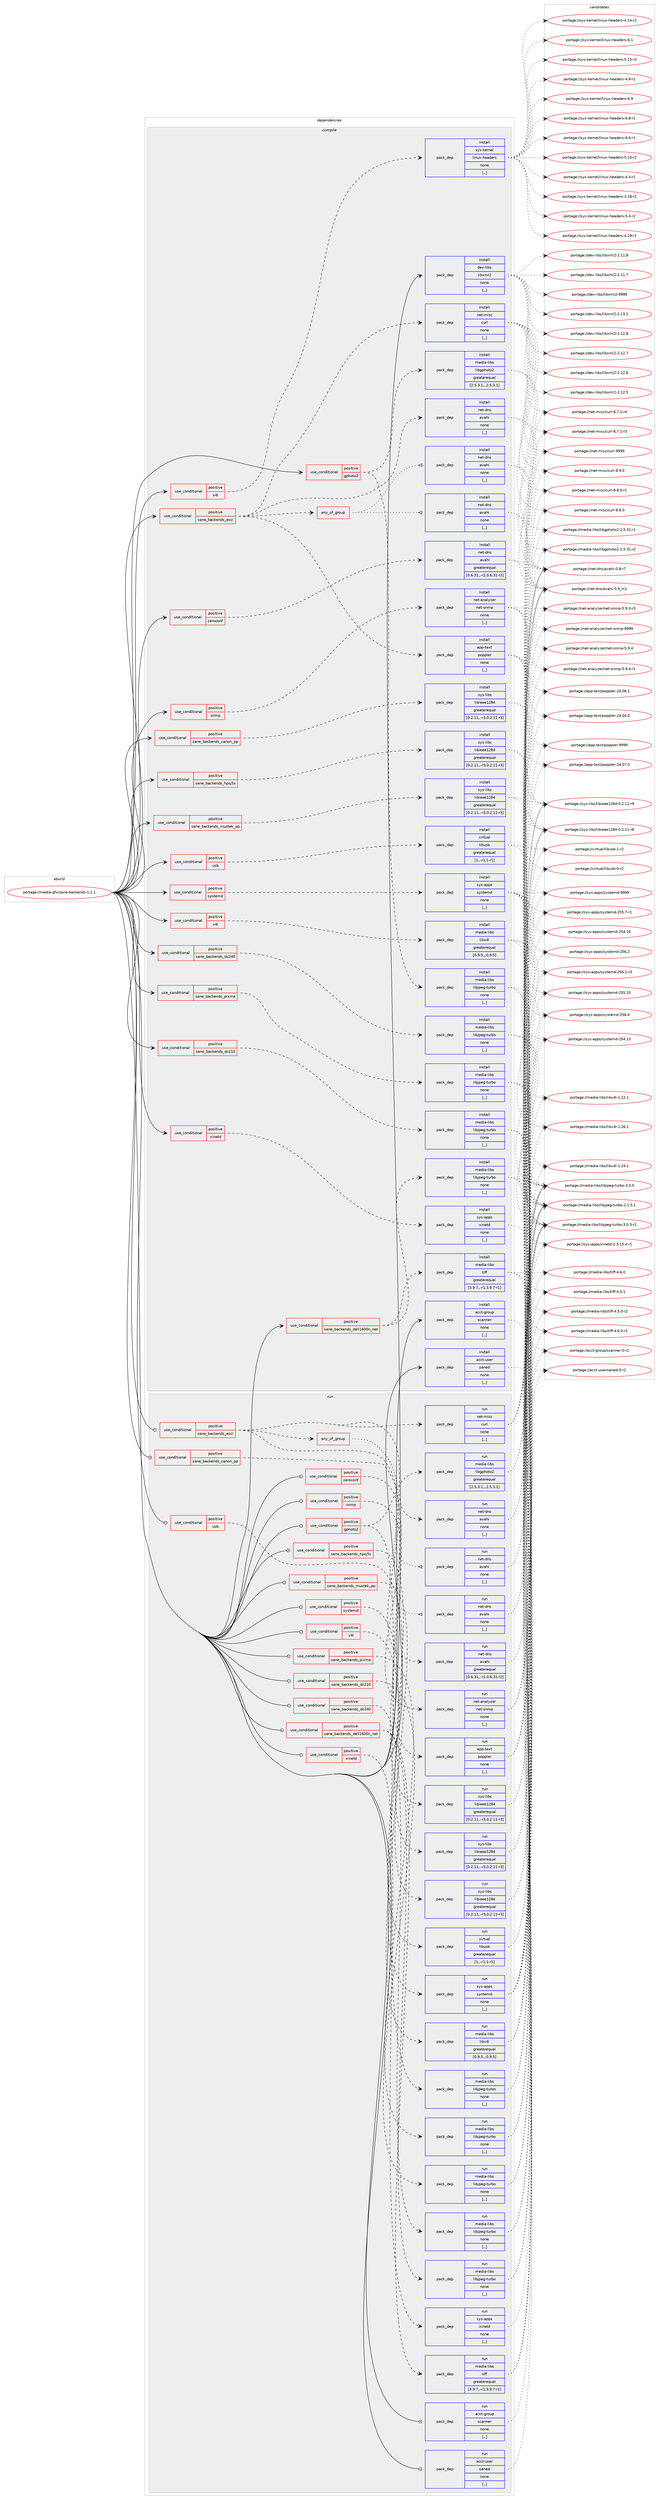 digraph prolog {

# *************
# Graph options
# *************

newrank=true;
concentrate=true;
compound=true;
graph [rankdir=LR,fontname=Helvetica,fontsize=10,ranksep=1.5];#, ranksep=2.5, nodesep=0.2];
edge  [arrowhead=vee];
node  [fontname=Helvetica,fontsize=10];

# **********
# The ebuild
# **********

subgraph cluster_leftcol {
color=gray;
label=<<i>ebuild</i>>;
id [label="portage://media-gfx/sane-backends-1.2.1", color=red, width=4, href="../media-gfx/sane-backends-1.2.1.svg"];
}

# ****************
# The dependencies
# ****************

subgraph cluster_midcol {
color=gray;
label=<<i>dependencies</i>>;
subgraph cluster_compile {
fillcolor="#eeeeee";
style=filled;
label=<<i>compile</i>>;
subgraph cond74016 {
dependency294036 [label=<<TABLE BORDER="0" CELLBORDER="1" CELLSPACING="0" CELLPADDING="4"><TR><TD ROWSPAN="3" CELLPADDING="10">use_conditional</TD></TR><TR><TD>positive</TD></TR><TR><TD>gphoto2</TD></TR></TABLE>>, shape=none, color=red];
subgraph pack217671 {
dependency294037 [label=<<TABLE BORDER="0" CELLBORDER="1" CELLSPACING="0" CELLPADDING="4" WIDTH="220"><TR><TD ROWSPAN="6" CELLPADDING="30">pack_dep</TD></TR><TR><TD WIDTH="110">install</TD></TR><TR><TD>media-libs</TD></TR><TR><TD>libgphoto2</TD></TR><TR><TD>greaterequal</TD></TR><TR><TD>[2.5.3.1,,,2.5.3.1]</TD></TR></TABLE>>, shape=none, color=blue];
}
dependency294036:e -> dependency294037:w [weight=20,style="dashed",arrowhead="vee"];
subgraph pack217672 {
dependency294038 [label=<<TABLE BORDER="0" CELLBORDER="1" CELLSPACING="0" CELLPADDING="4" WIDTH="220"><TR><TD ROWSPAN="6" CELLPADDING="30">pack_dep</TD></TR><TR><TD WIDTH="110">install</TD></TR><TR><TD>media-libs</TD></TR><TR><TD>libjpeg-turbo</TD></TR><TR><TD>none</TD></TR><TR><TD>[,,]</TD></TR></TABLE>>, shape=none, color=blue];
}
dependency294036:e -> dependency294038:w [weight=20,style="dashed",arrowhead="vee"];
}
id:e -> dependency294036:w [weight=20,style="solid",arrowhead="vee"];
subgraph cond74017 {
dependency294039 [label=<<TABLE BORDER="0" CELLBORDER="1" CELLSPACING="0" CELLPADDING="4"><TR><TD ROWSPAN="3" CELLPADDING="10">use_conditional</TD></TR><TR><TD>positive</TD></TR><TR><TD>sane_backends_canon_pp</TD></TR></TABLE>>, shape=none, color=red];
subgraph pack217673 {
dependency294040 [label=<<TABLE BORDER="0" CELLBORDER="1" CELLSPACING="0" CELLPADDING="4" WIDTH="220"><TR><TD ROWSPAN="6" CELLPADDING="30">pack_dep</TD></TR><TR><TD WIDTH="110">install</TD></TR><TR><TD>sys-libs</TD></TR><TR><TD>libieee1284</TD></TR><TR><TD>greaterequal</TD></TR><TR><TD>[0.2.11,,-r3,0.2.11-r3]</TD></TR></TABLE>>, shape=none, color=blue];
}
dependency294039:e -> dependency294040:w [weight=20,style="dashed",arrowhead="vee"];
}
id:e -> dependency294039:w [weight=20,style="solid",arrowhead="vee"];
subgraph cond74018 {
dependency294041 [label=<<TABLE BORDER="0" CELLBORDER="1" CELLSPACING="0" CELLPADDING="4"><TR><TD ROWSPAN="3" CELLPADDING="10">use_conditional</TD></TR><TR><TD>positive</TD></TR><TR><TD>sane_backends_dc210</TD></TR></TABLE>>, shape=none, color=red];
subgraph pack217674 {
dependency294042 [label=<<TABLE BORDER="0" CELLBORDER="1" CELLSPACING="0" CELLPADDING="4" WIDTH="220"><TR><TD ROWSPAN="6" CELLPADDING="30">pack_dep</TD></TR><TR><TD WIDTH="110">install</TD></TR><TR><TD>media-libs</TD></TR><TR><TD>libjpeg-turbo</TD></TR><TR><TD>none</TD></TR><TR><TD>[,,]</TD></TR></TABLE>>, shape=none, color=blue];
}
dependency294041:e -> dependency294042:w [weight=20,style="dashed",arrowhead="vee"];
}
id:e -> dependency294041:w [weight=20,style="solid",arrowhead="vee"];
subgraph cond74019 {
dependency294043 [label=<<TABLE BORDER="0" CELLBORDER="1" CELLSPACING="0" CELLPADDING="4"><TR><TD ROWSPAN="3" CELLPADDING="10">use_conditional</TD></TR><TR><TD>positive</TD></TR><TR><TD>sane_backends_dc240</TD></TR></TABLE>>, shape=none, color=red];
subgraph pack217675 {
dependency294044 [label=<<TABLE BORDER="0" CELLBORDER="1" CELLSPACING="0" CELLPADDING="4" WIDTH="220"><TR><TD ROWSPAN="6" CELLPADDING="30">pack_dep</TD></TR><TR><TD WIDTH="110">install</TD></TR><TR><TD>media-libs</TD></TR><TR><TD>libjpeg-turbo</TD></TR><TR><TD>none</TD></TR><TR><TD>[,,]</TD></TR></TABLE>>, shape=none, color=blue];
}
dependency294043:e -> dependency294044:w [weight=20,style="dashed",arrowhead="vee"];
}
id:e -> dependency294043:w [weight=20,style="solid",arrowhead="vee"];
subgraph cond74020 {
dependency294045 [label=<<TABLE BORDER="0" CELLBORDER="1" CELLSPACING="0" CELLPADDING="4"><TR><TD ROWSPAN="3" CELLPADDING="10">use_conditional</TD></TR><TR><TD>positive</TD></TR><TR><TD>sane_backends_dell1600n_net</TD></TR></TABLE>>, shape=none, color=red];
subgraph pack217676 {
dependency294046 [label=<<TABLE BORDER="0" CELLBORDER="1" CELLSPACING="0" CELLPADDING="4" WIDTH="220"><TR><TD ROWSPAN="6" CELLPADDING="30">pack_dep</TD></TR><TR><TD WIDTH="110">install</TD></TR><TR><TD>media-libs</TD></TR><TR><TD>tiff</TD></TR><TR><TD>greaterequal</TD></TR><TR><TD>[3.9.7,,-r1,3.9.7-r1]</TD></TR></TABLE>>, shape=none, color=blue];
}
dependency294045:e -> dependency294046:w [weight=20,style="dashed",arrowhead="vee"];
subgraph pack217677 {
dependency294047 [label=<<TABLE BORDER="0" CELLBORDER="1" CELLSPACING="0" CELLPADDING="4" WIDTH="220"><TR><TD ROWSPAN="6" CELLPADDING="30">pack_dep</TD></TR><TR><TD WIDTH="110">install</TD></TR><TR><TD>media-libs</TD></TR><TR><TD>libjpeg-turbo</TD></TR><TR><TD>none</TD></TR><TR><TD>[,,]</TD></TR></TABLE>>, shape=none, color=blue];
}
dependency294045:e -> dependency294047:w [weight=20,style="dashed",arrowhead="vee"];
}
id:e -> dependency294045:w [weight=20,style="solid",arrowhead="vee"];
subgraph cond74021 {
dependency294048 [label=<<TABLE BORDER="0" CELLBORDER="1" CELLSPACING="0" CELLPADDING="4"><TR><TD ROWSPAN="3" CELLPADDING="10">use_conditional</TD></TR><TR><TD>positive</TD></TR><TR><TD>sane_backends_escl</TD></TR></TABLE>>, shape=none, color=red];
subgraph pack217678 {
dependency294049 [label=<<TABLE BORDER="0" CELLBORDER="1" CELLSPACING="0" CELLPADDING="4" WIDTH="220"><TR><TD ROWSPAN="6" CELLPADDING="30">pack_dep</TD></TR><TR><TD WIDTH="110">install</TD></TR><TR><TD>app-text</TD></TR><TR><TD>poppler</TD></TR><TR><TD>none</TD></TR><TR><TD>[,,]</TD></TR></TABLE>>, shape=none, color=blue];
}
dependency294048:e -> dependency294049:w [weight=20,style="dashed",arrowhead="vee"];
subgraph any2186 {
dependency294050 [label=<<TABLE BORDER="0" CELLBORDER="1" CELLSPACING="0" CELLPADDING="4"><TR><TD CELLPADDING="10">any_of_group</TD></TR></TABLE>>, shape=none, color=red];subgraph pack217679 {
dependency294051 [label=<<TABLE BORDER="0" CELLBORDER="1" CELLSPACING="0" CELLPADDING="4" WIDTH="220"><TR><TD ROWSPAN="6" CELLPADDING="30">pack_dep</TD></TR><TR><TD WIDTH="110">install</TD></TR><TR><TD>net-dns</TD></TR><TR><TD>avahi</TD></TR><TR><TD>none</TD></TR><TR><TD>[,,]</TD></TR></TABLE>>, shape=none, color=blue];
}
dependency294050:e -> dependency294051:w [weight=20,style="dotted",arrowhead="oinv"];
subgraph pack217680 {
dependency294052 [label=<<TABLE BORDER="0" CELLBORDER="1" CELLSPACING="0" CELLPADDING="4" WIDTH="220"><TR><TD ROWSPAN="6" CELLPADDING="30">pack_dep</TD></TR><TR><TD WIDTH="110">install</TD></TR><TR><TD>net-dns</TD></TR><TR><TD>avahi</TD></TR><TR><TD>none</TD></TR><TR><TD>[,,]</TD></TR></TABLE>>, shape=none, color=blue];
}
dependency294050:e -> dependency294052:w [weight=20,style="dotted",arrowhead="oinv"];
}
dependency294048:e -> dependency294050:w [weight=20,style="dashed",arrowhead="vee"];
subgraph pack217681 {
dependency294053 [label=<<TABLE BORDER="0" CELLBORDER="1" CELLSPACING="0" CELLPADDING="4" WIDTH="220"><TR><TD ROWSPAN="6" CELLPADDING="30">pack_dep</TD></TR><TR><TD WIDTH="110">install</TD></TR><TR><TD>net-dns</TD></TR><TR><TD>avahi</TD></TR><TR><TD>none</TD></TR><TR><TD>[,,]</TD></TR></TABLE>>, shape=none, color=blue];
}
dependency294048:e -> dependency294053:w [weight=20,style="dashed",arrowhead="vee"];
subgraph pack217682 {
dependency294054 [label=<<TABLE BORDER="0" CELLBORDER="1" CELLSPACING="0" CELLPADDING="4" WIDTH="220"><TR><TD ROWSPAN="6" CELLPADDING="30">pack_dep</TD></TR><TR><TD WIDTH="110">install</TD></TR><TR><TD>net-misc</TD></TR><TR><TD>curl</TD></TR><TR><TD>none</TD></TR><TR><TD>[,,]</TD></TR></TABLE>>, shape=none, color=blue];
}
dependency294048:e -> dependency294054:w [weight=20,style="dashed",arrowhead="vee"];
}
id:e -> dependency294048:w [weight=20,style="solid",arrowhead="vee"];
subgraph cond74022 {
dependency294055 [label=<<TABLE BORDER="0" CELLBORDER="1" CELLSPACING="0" CELLPADDING="4"><TR><TD ROWSPAN="3" CELLPADDING="10">use_conditional</TD></TR><TR><TD>positive</TD></TR><TR><TD>sane_backends_hpsj5s</TD></TR></TABLE>>, shape=none, color=red];
subgraph pack217683 {
dependency294056 [label=<<TABLE BORDER="0" CELLBORDER="1" CELLSPACING="0" CELLPADDING="4" WIDTH="220"><TR><TD ROWSPAN="6" CELLPADDING="30">pack_dep</TD></TR><TR><TD WIDTH="110">install</TD></TR><TR><TD>sys-libs</TD></TR><TR><TD>libieee1284</TD></TR><TR><TD>greaterequal</TD></TR><TR><TD>[0.2.11,,-r3,0.2.11-r3]</TD></TR></TABLE>>, shape=none, color=blue];
}
dependency294055:e -> dependency294056:w [weight=20,style="dashed",arrowhead="vee"];
}
id:e -> dependency294055:w [weight=20,style="solid",arrowhead="vee"];
subgraph cond74023 {
dependency294057 [label=<<TABLE BORDER="0" CELLBORDER="1" CELLSPACING="0" CELLPADDING="4"><TR><TD ROWSPAN="3" CELLPADDING="10">use_conditional</TD></TR><TR><TD>positive</TD></TR><TR><TD>sane_backends_mustek_pp</TD></TR></TABLE>>, shape=none, color=red];
subgraph pack217684 {
dependency294058 [label=<<TABLE BORDER="0" CELLBORDER="1" CELLSPACING="0" CELLPADDING="4" WIDTH="220"><TR><TD ROWSPAN="6" CELLPADDING="30">pack_dep</TD></TR><TR><TD WIDTH="110">install</TD></TR><TR><TD>sys-libs</TD></TR><TR><TD>libieee1284</TD></TR><TR><TD>greaterequal</TD></TR><TR><TD>[0.2.11,,-r3,0.2.11-r3]</TD></TR></TABLE>>, shape=none, color=blue];
}
dependency294057:e -> dependency294058:w [weight=20,style="dashed",arrowhead="vee"];
}
id:e -> dependency294057:w [weight=20,style="solid",arrowhead="vee"];
subgraph cond74024 {
dependency294059 [label=<<TABLE BORDER="0" CELLBORDER="1" CELLSPACING="0" CELLPADDING="4"><TR><TD ROWSPAN="3" CELLPADDING="10">use_conditional</TD></TR><TR><TD>positive</TD></TR><TR><TD>sane_backends_pixma</TD></TR></TABLE>>, shape=none, color=red];
subgraph pack217685 {
dependency294060 [label=<<TABLE BORDER="0" CELLBORDER="1" CELLSPACING="0" CELLPADDING="4" WIDTH="220"><TR><TD ROWSPAN="6" CELLPADDING="30">pack_dep</TD></TR><TR><TD WIDTH="110">install</TD></TR><TR><TD>media-libs</TD></TR><TR><TD>libjpeg-turbo</TD></TR><TR><TD>none</TD></TR><TR><TD>[,,]</TD></TR></TABLE>>, shape=none, color=blue];
}
dependency294059:e -> dependency294060:w [weight=20,style="dashed",arrowhead="vee"];
}
id:e -> dependency294059:w [weight=20,style="solid",arrowhead="vee"];
subgraph cond74025 {
dependency294061 [label=<<TABLE BORDER="0" CELLBORDER="1" CELLSPACING="0" CELLPADDING="4"><TR><TD ROWSPAN="3" CELLPADDING="10">use_conditional</TD></TR><TR><TD>positive</TD></TR><TR><TD>snmp</TD></TR></TABLE>>, shape=none, color=red];
subgraph pack217686 {
dependency294062 [label=<<TABLE BORDER="0" CELLBORDER="1" CELLSPACING="0" CELLPADDING="4" WIDTH="220"><TR><TD ROWSPAN="6" CELLPADDING="30">pack_dep</TD></TR><TR><TD WIDTH="110">install</TD></TR><TR><TD>net-analyzer</TD></TR><TR><TD>net-snmp</TD></TR><TR><TD>none</TD></TR><TR><TD>[,,]</TD></TR></TABLE>>, shape=none, color=blue];
}
dependency294061:e -> dependency294062:w [weight=20,style="dashed",arrowhead="vee"];
}
id:e -> dependency294061:w [weight=20,style="solid",arrowhead="vee"];
subgraph cond74026 {
dependency294063 [label=<<TABLE BORDER="0" CELLBORDER="1" CELLSPACING="0" CELLPADDING="4"><TR><TD ROWSPAN="3" CELLPADDING="10">use_conditional</TD></TR><TR><TD>positive</TD></TR><TR><TD>systemd</TD></TR></TABLE>>, shape=none, color=red];
subgraph pack217687 {
dependency294064 [label=<<TABLE BORDER="0" CELLBORDER="1" CELLSPACING="0" CELLPADDING="4" WIDTH="220"><TR><TD ROWSPAN="6" CELLPADDING="30">pack_dep</TD></TR><TR><TD WIDTH="110">install</TD></TR><TR><TD>sys-apps</TD></TR><TR><TD>systemd</TD></TR><TR><TD>none</TD></TR><TR><TD>[,,]</TD></TR></TABLE>>, shape=none, color=blue];
}
dependency294063:e -> dependency294064:w [weight=20,style="dashed",arrowhead="vee"];
}
id:e -> dependency294063:w [weight=20,style="solid",arrowhead="vee"];
subgraph cond74027 {
dependency294065 [label=<<TABLE BORDER="0" CELLBORDER="1" CELLSPACING="0" CELLPADDING="4"><TR><TD ROWSPAN="3" CELLPADDING="10">use_conditional</TD></TR><TR><TD>positive</TD></TR><TR><TD>usb</TD></TR></TABLE>>, shape=none, color=red];
subgraph pack217688 {
dependency294066 [label=<<TABLE BORDER="0" CELLBORDER="1" CELLSPACING="0" CELLPADDING="4" WIDTH="220"><TR><TD ROWSPAN="6" CELLPADDING="30">pack_dep</TD></TR><TR><TD WIDTH="110">install</TD></TR><TR><TD>virtual</TD></TR><TR><TD>libusb</TD></TR><TR><TD>greaterequal</TD></TR><TR><TD>[1,,-r1,1-r1]</TD></TR></TABLE>>, shape=none, color=blue];
}
dependency294065:e -> dependency294066:w [weight=20,style="dashed",arrowhead="vee"];
}
id:e -> dependency294065:w [weight=20,style="solid",arrowhead="vee"];
subgraph cond74028 {
dependency294067 [label=<<TABLE BORDER="0" CELLBORDER="1" CELLSPACING="0" CELLPADDING="4"><TR><TD ROWSPAN="3" CELLPADDING="10">use_conditional</TD></TR><TR><TD>positive</TD></TR><TR><TD>v4l</TD></TR></TABLE>>, shape=none, color=red];
subgraph pack217689 {
dependency294068 [label=<<TABLE BORDER="0" CELLBORDER="1" CELLSPACING="0" CELLPADDING="4" WIDTH="220"><TR><TD ROWSPAN="6" CELLPADDING="30">pack_dep</TD></TR><TR><TD WIDTH="110">install</TD></TR><TR><TD>media-libs</TD></TR><TR><TD>libv4l</TD></TR><TR><TD>greaterequal</TD></TR><TR><TD>[0.9.5,,,0.9.5]</TD></TR></TABLE>>, shape=none, color=blue];
}
dependency294067:e -> dependency294068:w [weight=20,style="dashed",arrowhead="vee"];
}
id:e -> dependency294067:w [weight=20,style="solid",arrowhead="vee"];
subgraph cond74029 {
dependency294069 [label=<<TABLE BORDER="0" CELLBORDER="1" CELLSPACING="0" CELLPADDING="4"><TR><TD ROWSPAN="3" CELLPADDING="10">use_conditional</TD></TR><TR><TD>positive</TD></TR><TR><TD>v4l</TD></TR></TABLE>>, shape=none, color=red];
subgraph pack217690 {
dependency294070 [label=<<TABLE BORDER="0" CELLBORDER="1" CELLSPACING="0" CELLPADDING="4" WIDTH="220"><TR><TD ROWSPAN="6" CELLPADDING="30">pack_dep</TD></TR><TR><TD WIDTH="110">install</TD></TR><TR><TD>sys-kernel</TD></TR><TR><TD>linux-headers</TD></TR><TR><TD>none</TD></TR><TR><TD>[,,]</TD></TR></TABLE>>, shape=none, color=blue];
}
dependency294069:e -> dependency294070:w [weight=20,style="dashed",arrowhead="vee"];
}
id:e -> dependency294069:w [weight=20,style="solid",arrowhead="vee"];
subgraph cond74030 {
dependency294071 [label=<<TABLE BORDER="0" CELLBORDER="1" CELLSPACING="0" CELLPADDING="4"><TR><TD ROWSPAN="3" CELLPADDING="10">use_conditional</TD></TR><TR><TD>positive</TD></TR><TR><TD>xinetd</TD></TR></TABLE>>, shape=none, color=red];
subgraph pack217691 {
dependency294072 [label=<<TABLE BORDER="0" CELLBORDER="1" CELLSPACING="0" CELLPADDING="4" WIDTH="220"><TR><TD ROWSPAN="6" CELLPADDING="30">pack_dep</TD></TR><TR><TD WIDTH="110">install</TD></TR><TR><TD>sys-apps</TD></TR><TR><TD>xinetd</TD></TR><TR><TD>none</TD></TR><TR><TD>[,,]</TD></TR></TABLE>>, shape=none, color=blue];
}
dependency294071:e -> dependency294072:w [weight=20,style="dashed",arrowhead="vee"];
}
id:e -> dependency294071:w [weight=20,style="solid",arrowhead="vee"];
subgraph cond74031 {
dependency294073 [label=<<TABLE BORDER="0" CELLBORDER="1" CELLSPACING="0" CELLPADDING="4"><TR><TD ROWSPAN="3" CELLPADDING="10">use_conditional</TD></TR><TR><TD>positive</TD></TR><TR><TD>zeroconf</TD></TR></TABLE>>, shape=none, color=red];
subgraph pack217692 {
dependency294074 [label=<<TABLE BORDER="0" CELLBORDER="1" CELLSPACING="0" CELLPADDING="4" WIDTH="220"><TR><TD ROWSPAN="6" CELLPADDING="30">pack_dep</TD></TR><TR><TD WIDTH="110">install</TD></TR><TR><TD>net-dns</TD></TR><TR><TD>avahi</TD></TR><TR><TD>greaterequal</TD></TR><TR><TD>[0.6.31,,-r2,0.6.31-r2]</TD></TR></TABLE>>, shape=none, color=blue];
}
dependency294073:e -> dependency294074:w [weight=20,style="dashed",arrowhead="vee"];
}
id:e -> dependency294073:w [weight=20,style="solid",arrowhead="vee"];
subgraph pack217693 {
dependency294075 [label=<<TABLE BORDER="0" CELLBORDER="1" CELLSPACING="0" CELLPADDING="4" WIDTH="220"><TR><TD ROWSPAN="6" CELLPADDING="30">pack_dep</TD></TR><TR><TD WIDTH="110">install</TD></TR><TR><TD>acct-group</TD></TR><TR><TD>scanner</TD></TR><TR><TD>none</TD></TR><TR><TD>[,,]</TD></TR></TABLE>>, shape=none, color=blue];
}
id:e -> dependency294075:w [weight=20,style="solid",arrowhead="vee"];
subgraph pack217694 {
dependency294076 [label=<<TABLE BORDER="0" CELLBORDER="1" CELLSPACING="0" CELLPADDING="4" WIDTH="220"><TR><TD ROWSPAN="6" CELLPADDING="30">pack_dep</TD></TR><TR><TD WIDTH="110">install</TD></TR><TR><TD>acct-user</TD></TR><TR><TD>saned</TD></TR><TR><TD>none</TD></TR><TR><TD>[,,]</TD></TR></TABLE>>, shape=none, color=blue];
}
id:e -> dependency294076:w [weight=20,style="solid",arrowhead="vee"];
subgraph pack217695 {
dependency294077 [label=<<TABLE BORDER="0" CELLBORDER="1" CELLSPACING="0" CELLPADDING="4" WIDTH="220"><TR><TD ROWSPAN="6" CELLPADDING="30">pack_dep</TD></TR><TR><TD WIDTH="110">install</TD></TR><TR><TD>dev-libs</TD></TR><TR><TD>libxml2</TD></TR><TR><TD>none</TD></TR><TR><TD>[,,]</TD></TR></TABLE>>, shape=none, color=blue];
}
id:e -> dependency294077:w [weight=20,style="solid",arrowhead="vee"];
}
subgraph cluster_compileandrun {
fillcolor="#eeeeee";
style=filled;
label=<<i>compile and run</i>>;
}
subgraph cluster_run {
fillcolor="#eeeeee";
style=filled;
label=<<i>run</i>>;
subgraph cond74032 {
dependency294078 [label=<<TABLE BORDER="0" CELLBORDER="1" CELLSPACING="0" CELLPADDING="4"><TR><TD ROWSPAN="3" CELLPADDING="10">use_conditional</TD></TR><TR><TD>positive</TD></TR><TR><TD>gphoto2</TD></TR></TABLE>>, shape=none, color=red];
subgraph pack217696 {
dependency294079 [label=<<TABLE BORDER="0" CELLBORDER="1" CELLSPACING="0" CELLPADDING="4" WIDTH="220"><TR><TD ROWSPAN="6" CELLPADDING="30">pack_dep</TD></TR><TR><TD WIDTH="110">run</TD></TR><TR><TD>media-libs</TD></TR><TR><TD>libgphoto2</TD></TR><TR><TD>greaterequal</TD></TR><TR><TD>[2.5.3.1,,,2.5.3.1]</TD></TR></TABLE>>, shape=none, color=blue];
}
dependency294078:e -> dependency294079:w [weight=20,style="dashed",arrowhead="vee"];
subgraph pack217697 {
dependency294080 [label=<<TABLE BORDER="0" CELLBORDER="1" CELLSPACING="0" CELLPADDING="4" WIDTH="220"><TR><TD ROWSPAN="6" CELLPADDING="30">pack_dep</TD></TR><TR><TD WIDTH="110">run</TD></TR><TR><TD>media-libs</TD></TR><TR><TD>libjpeg-turbo</TD></TR><TR><TD>none</TD></TR><TR><TD>[,,]</TD></TR></TABLE>>, shape=none, color=blue];
}
dependency294078:e -> dependency294080:w [weight=20,style="dashed",arrowhead="vee"];
}
id:e -> dependency294078:w [weight=20,style="solid",arrowhead="odot"];
subgraph cond74033 {
dependency294081 [label=<<TABLE BORDER="0" CELLBORDER="1" CELLSPACING="0" CELLPADDING="4"><TR><TD ROWSPAN="3" CELLPADDING="10">use_conditional</TD></TR><TR><TD>positive</TD></TR><TR><TD>sane_backends_canon_pp</TD></TR></TABLE>>, shape=none, color=red];
subgraph pack217698 {
dependency294082 [label=<<TABLE BORDER="0" CELLBORDER="1" CELLSPACING="0" CELLPADDING="4" WIDTH="220"><TR><TD ROWSPAN="6" CELLPADDING="30">pack_dep</TD></TR><TR><TD WIDTH="110">run</TD></TR><TR><TD>sys-libs</TD></TR><TR><TD>libieee1284</TD></TR><TR><TD>greaterequal</TD></TR><TR><TD>[0.2.11,,-r3,0.2.11-r3]</TD></TR></TABLE>>, shape=none, color=blue];
}
dependency294081:e -> dependency294082:w [weight=20,style="dashed",arrowhead="vee"];
}
id:e -> dependency294081:w [weight=20,style="solid",arrowhead="odot"];
subgraph cond74034 {
dependency294083 [label=<<TABLE BORDER="0" CELLBORDER="1" CELLSPACING="0" CELLPADDING="4"><TR><TD ROWSPAN="3" CELLPADDING="10">use_conditional</TD></TR><TR><TD>positive</TD></TR><TR><TD>sane_backends_dc210</TD></TR></TABLE>>, shape=none, color=red];
subgraph pack217699 {
dependency294084 [label=<<TABLE BORDER="0" CELLBORDER="1" CELLSPACING="0" CELLPADDING="4" WIDTH="220"><TR><TD ROWSPAN="6" CELLPADDING="30">pack_dep</TD></TR><TR><TD WIDTH="110">run</TD></TR><TR><TD>media-libs</TD></TR><TR><TD>libjpeg-turbo</TD></TR><TR><TD>none</TD></TR><TR><TD>[,,]</TD></TR></TABLE>>, shape=none, color=blue];
}
dependency294083:e -> dependency294084:w [weight=20,style="dashed",arrowhead="vee"];
}
id:e -> dependency294083:w [weight=20,style="solid",arrowhead="odot"];
subgraph cond74035 {
dependency294085 [label=<<TABLE BORDER="0" CELLBORDER="1" CELLSPACING="0" CELLPADDING="4"><TR><TD ROWSPAN="3" CELLPADDING="10">use_conditional</TD></TR><TR><TD>positive</TD></TR><TR><TD>sane_backends_dc240</TD></TR></TABLE>>, shape=none, color=red];
subgraph pack217700 {
dependency294086 [label=<<TABLE BORDER="0" CELLBORDER="1" CELLSPACING="0" CELLPADDING="4" WIDTH="220"><TR><TD ROWSPAN="6" CELLPADDING="30">pack_dep</TD></TR><TR><TD WIDTH="110">run</TD></TR><TR><TD>media-libs</TD></TR><TR><TD>libjpeg-turbo</TD></TR><TR><TD>none</TD></TR><TR><TD>[,,]</TD></TR></TABLE>>, shape=none, color=blue];
}
dependency294085:e -> dependency294086:w [weight=20,style="dashed",arrowhead="vee"];
}
id:e -> dependency294085:w [weight=20,style="solid",arrowhead="odot"];
subgraph cond74036 {
dependency294087 [label=<<TABLE BORDER="0" CELLBORDER="1" CELLSPACING="0" CELLPADDING="4"><TR><TD ROWSPAN="3" CELLPADDING="10">use_conditional</TD></TR><TR><TD>positive</TD></TR><TR><TD>sane_backends_dell1600n_net</TD></TR></TABLE>>, shape=none, color=red];
subgraph pack217701 {
dependency294088 [label=<<TABLE BORDER="0" CELLBORDER="1" CELLSPACING="0" CELLPADDING="4" WIDTH="220"><TR><TD ROWSPAN="6" CELLPADDING="30">pack_dep</TD></TR><TR><TD WIDTH="110">run</TD></TR><TR><TD>media-libs</TD></TR><TR><TD>tiff</TD></TR><TR><TD>greaterequal</TD></TR><TR><TD>[3.9.7,,-r1,3.9.7-r1]</TD></TR></TABLE>>, shape=none, color=blue];
}
dependency294087:e -> dependency294088:w [weight=20,style="dashed",arrowhead="vee"];
subgraph pack217702 {
dependency294089 [label=<<TABLE BORDER="0" CELLBORDER="1" CELLSPACING="0" CELLPADDING="4" WIDTH="220"><TR><TD ROWSPAN="6" CELLPADDING="30">pack_dep</TD></TR><TR><TD WIDTH="110">run</TD></TR><TR><TD>media-libs</TD></TR><TR><TD>libjpeg-turbo</TD></TR><TR><TD>none</TD></TR><TR><TD>[,,]</TD></TR></TABLE>>, shape=none, color=blue];
}
dependency294087:e -> dependency294089:w [weight=20,style="dashed",arrowhead="vee"];
}
id:e -> dependency294087:w [weight=20,style="solid",arrowhead="odot"];
subgraph cond74037 {
dependency294090 [label=<<TABLE BORDER="0" CELLBORDER="1" CELLSPACING="0" CELLPADDING="4"><TR><TD ROWSPAN="3" CELLPADDING="10">use_conditional</TD></TR><TR><TD>positive</TD></TR><TR><TD>sane_backends_escl</TD></TR></TABLE>>, shape=none, color=red];
subgraph pack217703 {
dependency294091 [label=<<TABLE BORDER="0" CELLBORDER="1" CELLSPACING="0" CELLPADDING="4" WIDTH="220"><TR><TD ROWSPAN="6" CELLPADDING="30">pack_dep</TD></TR><TR><TD WIDTH="110">run</TD></TR><TR><TD>app-text</TD></TR><TR><TD>poppler</TD></TR><TR><TD>none</TD></TR><TR><TD>[,,]</TD></TR></TABLE>>, shape=none, color=blue];
}
dependency294090:e -> dependency294091:w [weight=20,style="dashed",arrowhead="vee"];
subgraph any2187 {
dependency294092 [label=<<TABLE BORDER="0" CELLBORDER="1" CELLSPACING="0" CELLPADDING="4"><TR><TD CELLPADDING="10">any_of_group</TD></TR></TABLE>>, shape=none, color=red];subgraph pack217704 {
dependency294093 [label=<<TABLE BORDER="0" CELLBORDER="1" CELLSPACING="0" CELLPADDING="4" WIDTH="220"><TR><TD ROWSPAN="6" CELLPADDING="30">pack_dep</TD></TR><TR><TD WIDTH="110">run</TD></TR><TR><TD>net-dns</TD></TR><TR><TD>avahi</TD></TR><TR><TD>none</TD></TR><TR><TD>[,,]</TD></TR></TABLE>>, shape=none, color=blue];
}
dependency294092:e -> dependency294093:w [weight=20,style="dotted",arrowhead="oinv"];
subgraph pack217705 {
dependency294094 [label=<<TABLE BORDER="0" CELLBORDER="1" CELLSPACING="0" CELLPADDING="4" WIDTH="220"><TR><TD ROWSPAN="6" CELLPADDING="30">pack_dep</TD></TR><TR><TD WIDTH="110">run</TD></TR><TR><TD>net-dns</TD></TR><TR><TD>avahi</TD></TR><TR><TD>none</TD></TR><TR><TD>[,,]</TD></TR></TABLE>>, shape=none, color=blue];
}
dependency294092:e -> dependency294094:w [weight=20,style="dotted",arrowhead="oinv"];
}
dependency294090:e -> dependency294092:w [weight=20,style="dashed",arrowhead="vee"];
subgraph pack217706 {
dependency294095 [label=<<TABLE BORDER="0" CELLBORDER="1" CELLSPACING="0" CELLPADDING="4" WIDTH="220"><TR><TD ROWSPAN="6" CELLPADDING="30">pack_dep</TD></TR><TR><TD WIDTH="110">run</TD></TR><TR><TD>net-dns</TD></TR><TR><TD>avahi</TD></TR><TR><TD>none</TD></TR><TR><TD>[,,]</TD></TR></TABLE>>, shape=none, color=blue];
}
dependency294090:e -> dependency294095:w [weight=20,style="dashed",arrowhead="vee"];
subgraph pack217707 {
dependency294096 [label=<<TABLE BORDER="0" CELLBORDER="1" CELLSPACING="0" CELLPADDING="4" WIDTH="220"><TR><TD ROWSPAN="6" CELLPADDING="30">pack_dep</TD></TR><TR><TD WIDTH="110">run</TD></TR><TR><TD>net-misc</TD></TR><TR><TD>curl</TD></TR><TR><TD>none</TD></TR><TR><TD>[,,]</TD></TR></TABLE>>, shape=none, color=blue];
}
dependency294090:e -> dependency294096:w [weight=20,style="dashed",arrowhead="vee"];
}
id:e -> dependency294090:w [weight=20,style="solid",arrowhead="odot"];
subgraph cond74038 {
dependency294097 [label=<<TABLE BORDER="0" CELLBORDER="1" CELLSPACING="0" CELLPADDING="4"><TR><TD ROWSPAN="3" CELLPADDING="10">use_conditional</TD></TR><TR><TD>positive</TD></TR><TR><TD>sane_backends_hpsj5s</TD></TR></TABLE>>, shape=none, color=red];
subgraph pack217708 {
dependency294098 [label=<<TABLE BORDER="0" CELLBORDER="1" CELLSPACING="0" CELLPADDING="4" WIDTH="220"><TR><TD ROWSPAN="6" CELLPADDING="30">pack_dep</TD></TR><TR><TD WIDTH="110">run</TD></TR><TR><TD>sys-libs</TD></TR><TR><TD>libieee1284</TD></TR><TR><TD>greaterequal</TD></TR><TR><TD>[0.2.11,,-r3,0.2.11-r3]</TD></TR></TABLE>>, shape=none, color=blue];
}
dependency294097:e -> dependency294098:w [weight=20,style="dashed",arrowhead="vee"];
}
id:e -> dependency294097:w [weight=20,style="solid",arrowhead="odot"];
subgraph cond74039 {
dependency294099 [label=<<TABLE BORDER="0" CELLBORDER="1" CELLSPACING="0" CELLPADDING="4"><TR><TD ROWSPAN="3" CELLPADDING="10">use_conditional</TD></TR><TR><TD>positive</TD></TR><TR><TD>sane_backends_mustek_pp</TD></TR></TABLE>>, shape=none, color=red];
subgraph pack217709 {
dependency294100 [label=<<TABLE BORDER="0" CELLBORDER="1" CELLSPACING="0" CELLPADDING="4" WIDTH="220"><TR><TD ROWSPAN="6" CELLPADDING="30">pack_dep</TD></TR><TR><TD WIDTH="110">run</TD></TR><TR><TD>sys-libs</TD></TR><TR><TD>libieee1284</TD></TR><TR><TD>greaterequal</TD></TR><TR><TD>[0.2.11,,-r3,0.2.11-r3]</TD></TR></TABLE>>, shape=none, color=blue];
}
dependency294099:e -> dependency294100:w [weight=20,style="dashed",arrowhead="vee"];
}
id:e -> dependency294099:w [weight=20,style="solid",arrowhead="odot"];
subgraph cond74040 {
dependency294101 [label=<<TABLE BORDER="0" CELLBORDER="1" CELLSPACING="0" CELLPADDING="4"><TR><TD ROWSPAN="3" CELLPADDING="10">use_conditional</TD></TR><TR><TD>positive</TD></TR><TR><TD>sane_backends_pixma</TD></TR></TABLE>>, shape=none, color=red];
subgraph pack217710 {
dependency294102 [label=<<TABLE BORDER="0" CELLBORDER="1" CELLSPACING="0" CELLPADDING="4" WIDTH="220"><TR><TD ROWSPAN="6" CELLPADDING="30">pack_dep</TD></TR><TR><TD WIDTH="110">run</TD></TR><TR><TD>media-libs</TD></TR><TR><TD>libjpeg-turbo</TD></TR><TR><TD>none</TD></TR><TR><TD>[,,]</TD></TR></TABLE>>, shape=none, color=blue];
}
dependency294101:e -> dependency294102:w [weight=20,style="dashed",arrowhead="vee"];
}
id:e -> dependency294101:w [weight=20,style="solid",arrowhead="odot"];
subgraph cond74041 {
dependency294103 [label=<<TABLE BORDER="0" CELLBORDER="1" CELLSPACING="0" CELLPADDING="4"><TR><TD ROWSPAN="3" CELLPADDING="10">use_conditional</TD></TR><TR><TD>positive</TD></TR><TR><TD>snmp</TD></TR></TABLE>>, shape=none, color=red];
subgraph pack217711 {
dependency294104 [label=<<TABLE BORDER="0" CELLBORDER="1" CELLSPACING="0" CELLPADDING="4" WIDTH="220"><TR><TD ROWSPAN="6" CELLPADDING="30">pack_dep</TD></TR><TR><TD WIDTH="110">run</TD></TR><TR><TD>net-analyzer</TD></TR><TR><TD>net-snmp</TD></TR><TR><TD>none</TD></TR><TR><TD>[,,]</TD></TR></TABLE>>, shape=none, color=blue];
}
dependency294103:e -> dependency294104:w [weight=20,style="dashed",arrowhead="vee"];
}
id:e -> dependency294103:w [weight=20,style="solid",arrowhead="odot"];
subgraph cond74042 {
dependency294105 [label=<<TABLE BORDER="0" CELLBORDER="1" CELLSPACING="0" CELLPADDING="4"><TR><TD ROWSPAN="3" CELLPADDING="10">use_conditional</TD></TR><TR><TD>positive</TD></TR><TR><TD>systemd</TD></TR></TABLE>>, shape=none, color=red];
subgraph pack217712 {
dependency294106 [label=<<TABLE BORDER="0" CELLBORDER="1" CELLSPACING="0" CELLPADDING="4" WIDTH="220"><TR><TD ROWSPAN="6" CELLPADDING="30">pack_dep</TD></TR><TR><TD WIDTH="110">run</TD></TR><TR><TD>sys-apps</TD></TR><TR><TD>systemd</TD></TR><TR><TD>none</TD></TR><TR><TD>[,,]</TD></TR></TABLE>>, shape=none, color=blue];
}
dependency294105:e -> dependency294106:w [weight=20,style="dashed",arrowhead="vee"];
}
id:e -> dependency294105:w [weight=20,style="solid",arrowhead="odot"];
subgraph cond74043 {
dependency294107 [label=<<TABLE BORDER="0" CELLBORDER="1" CELLSPACING="0" CELLPADDING="4"><TR><TD ROWSPAN="3" CELLPADDING="10">use_conditional</TD></TR><TR><TD>positive</TD></TR><TR><TD>usb</TD></TR></TABLE>>, shape=none, color=red];
subgraph pack217713 {
dependency294108 [label=<<TABLE BORDER="0" CELLBORDER="1" CELLSPACING="0" CELLPADDING="4" WIDTH="220"><TR><TD ROWSPAN="6" CELLPADDING="30">pack_dep</TD></TR><TR><TD WIDTH="110">run</TD></TR><TR><TD>virtual</TD></TR><TR><TD>libusb</TD></TR><TR><TD>greaterequal</TD></TR><TR><TD>[1,,-r1,1-r1]</TD></TR></TABLE>>, shape=none, color=blue];
}
dependency294107:e -> dependency294108:w [weight=20,style="dashed",arrowhead="vee"];
}
id:e -> dependency294107:w [weight=20,style="solid",arrowhead="odot"];
subgraph cond74044 {
dependency294109 [label=<<TABLE BORDER="0" CELLBORDER="1" CELLSPACING="0" CELLPADDING="4"><TR><TD ROWSPAN="3" CELLPADDING="10">use_conditional</TD></TR><TR><TD>positive</TD></TR><TR><TD>v4l</TD></TR></TABLE>>, shape=none, color=red];
subgraph pack217714 {
dependency294110 [label=<<TABLE BORDER="0" CELLBORDER="1" CELLSPACING="0" CELLPADDING="4" WIDTH="220"><TR><TD ROWSPAN="6" CELLPADDING="30">pack_dep</TD></TR><TR><TD WIDTH="110">run</TD></TR><TR><TD>media-libs</TD></TR><TR><TD>libv4l</TD></TR><TR><TD>greaterequal</TD></TR><TR><TD>[0.9.5,,,0.9.5]</TD></TR></TABLE>>, shape=none, color=blue];
}
dependency294109:e -> dependency294110:w [weight=20,style="dashed",arrowhead="vee"];
}
id:e -> dependency294109:w [weight=20,style="solid",arrowhead="odot"];
subgraph cond74045 {
dependency294111 [label=<<TABLE BORDER="0" CELLBORDER="1" CELLSPACING="0" CELLPADDING="4"><TR><TD ROWSPAN="3" CELLPADDING="10">use_conditional</TD></TR><TR><TD>positive</TD></TR><TR><TD>xinetd</TD></TR></TABLE>>, shape=none, color=red];
subgraph pack217715 {
dependency294112 [label=<<TABLE BORDER="0" CELLBORDER="1" CELLSPACING="0" CELLPADDING="4" WIDTH="220"><TR><TD ROWSPAN="6" CELLPADDING="30">pack_dep</TD></TR><TR><TD WIDTH="110">run</TD></TR><TR><TD>sys-apps</TD></TR><TR><TD>xinetd</TD></TR><TR><TD>none</TD></TR><TR><TD>[,,]</TD></TR></TABLE>>, shape=none, color=blue];
}
dependency294111:e -> dependency294112:w [weight=20,style="dashed",arrowhead="vee"];
}
id:e -> dependency294111:w [weight=20,style="solid",arrowhead="odot"];
subgraph cond74046 {
dependency294113 [label=<<TABLE BORDER="0" CELLBORDER="1" CELLSPACING="0" CELLPADDING="4"><TR><TD ROWSPAN="3" CELLPADDING="10">use_conditional</TD></TR><TR><TD>positive</TD></TR><TR><TD>zeroconf</TD></TR></TABLE>>, shape=none, color=red];
subgraph pack217716 {
dependency294114 [label=<<TABLE BORDER="0" CELLBORDER="1" CELLSPACING="0" CELLPADDING="4" WIDTH="220"><TR><TD ROWSPAN="6" CELLPADDING="30">pack_dep</TD></TR><TR><TD WIDTH="110">run</TD></TR><TR><TD>net-dns</TD></TR><TR><TD>avahi</TD></TR><TR><TD>greaterequal</TD></TR><TR><TD>[0.6.31,,-r2,0.6.31-r2]</TD></TR></TABLE>>, shape=none, color=blue];
}
dependency294113:e -> dependency294114:w [weight=20,style="dashed",arrowhead="vee"];
}
id:e -> dependency294113:w [weight=20,style="solid",arrowhead="odot"];
subgraph pack217717 {
dependency294115 [label=<<TABLE BORDER="0" CELLBORDER="1" CELLSPACING="0" CELLPADDING="4" WIDTH="220"><TR><TD ROWSPAN="6" CELLPADDING="30">pack_dep</TD></TR><TR><TD WIDTH="110">run</TD></TR><TR><TD>acct-group</TD></TR><TR><TD>scanner</TD></TR><TR><TD>none</TD></TR><TR><TD>[,,]</TD></TR></TABLE>>, shape=none, color=blue];
}
id:e -> dependency294115:w [weight=20,style="solid",arrowhead="odot"];
subgraph pack217718 {
dependency294116 [label=<<TABLE BORDER="0" CELLBORDER="1" CELLSPACING="0" CELLPADDING="4" WIDTH="220"><TR><TD ROWSPAN="6" CELLPADDING="30">pack_dep</TD></TR><TR><TD WIDTH="110">run</TD></TR><TR><TD>acct-user</TD></TR><TR><TD>saned</TD></TR><TR><TD>none</TD></TR><TR><TD>[,,]</TD></TR></TABLE>>, shape=none, color=blue];
}
id:e -> dependency294116:w [weight=20,style="solid",arrowhead="odot"];
}
}

# **************
# The candidates
# **************

subgraph cluster_choices {
rank=same;
color=gray;
label=<<i>candidates</i>>;

subgraph choice217671 {
color=black;
nodesep=1;
choice109101100105974510810598115471081059810311210411111611150455046534651494511450 [label="portage://media-libs/libgphoto2-2.5.31-r2", color=red, width=4,href="../media-libs/libgphoto2-2.5.31-r2.svg"];
choice109101100105974510810598115471081059810311210411111611150455046534651494511449 [label="portage://media-libs/libgphoto2-2.5.31-r1", color=red, width=4,href="../media-libs/libgphoto2-2.5.31-r1.svg"];
dependency294037:e -> choice109101100105974510810598115471081059810311210411111611150455046534651494511450:w [style=dotted,weight="100"];
dependency294037:e -> choice109101100105974510810598115471081059810311210411111611150455046534651494511449:w [style=dotted,weight="100"];
}
subgraph choice217672 {
color=black;
nodesep=1;
choice109101100105974510810598115471081059810611210110345116117114981114551464846514511449 [label="portage://media-libs/libjpeg-turbo-3.0.3-r1", color=red, width=4,href="../media-libs/libjpeg-turbo-3.0.3-r1.svg"];
choice10910110010597451081059811547108105981061121011034511611711498111455146484648 [label="portage://media-libs/libjpeg-turbo-3.0.0", color=red, width=4,href="../media-libs/libjpeg-turbo-3.0.0.svg"];
choice109101100105974510810598115471081059810611210110345116117114981114550464946534649 [label="portage://media-libs/libjpeg-turbo-2.1.5.1", color=red, width=4,href="../media-libs/libjpeg-turbo-2.1.5.1.svg"];
dependency294038:e -> choice109101100105974510810598115471081059810611210110345116117114981114551464846514511449:w [style=dotted,weight="100"];
dependency294038:e -> choice10910110010597451081059811547108105981061121011034511611711498111455146484648:w [style=dotted,weight="100"];
dependency294038:e -> choice109101100105974510810598115471081059810611210110345116117114981114550464946534649:w [style=dotted,weight="100"];
}
subgraph choice217673 {
color=black;
nodesep=1;
choice1151211154510810598115471081059810510110110149505652454846504649494511457 [label="portage://sys-libs/libieee1284-0.2.11-r9", color=red, width=4,href="../sys-libs/libieee1284-0.2.11-r9.svg"];
choice1151211154510810598115471081059810510110110149505652454846504649494511456 [label="portage://sys-libs/libieee1284-0.2.11-r8", color=red, width=4,href="../sys-libs/libieee1284-0.2.11-r8.svg"];
dependency294040:e -> choice1151211154510810598115471081059810510110110149505652454846504649494511457:w [style=dotted,weight="100"];
dependency294040:e -> choice1151211154510810598115471081059810510110110149505652454846504649494511456:w [style=dotted,weight="100"];
}
subgraph choice217674 {
color=black;
nodesep=1;
choice109101100105974510810598115471081059810611210110345116117114981114551464846514511449 [label="portage://media-libs/libjpeg-turbo-3.0.3-r1", color=red, width=4,href="../media-libs/libjpeg-turbo-3.0.3-r1.svg"];
choice10910110010597451081059811547108105981061121011034511611711498111455146484648 [label="portage://media-libs/libjpeg-turbo-3.0.0", color=red, width=4,href="../media-libs/libjpeg-turbo-3.0.0.svg"];
choice109101100105974510810598115471081059810611210110345116117114981114550464946534649 [label="portage://media-libs/libjpeg-turbo-2.1.5.1", color=red, width=4,href="../media-libs/libjpeg-turbo-2.1.5.1.svg"];
dependency294042:e -> choice109101100105974510810598115471081059810611210110345116117114981114551464846514511449:w [style=dotted,weight="100"];
dependency294042:e -> choice10910110010597451081059811547108105981061121011034511611711498111455146484648:w [style=dotted,weight="100"];
dependency294042:e -> choice109101100105974510810598115471081059810611210110345116117114981114550464946534649:w [style=dotted,weight="100"];
}
subgraph choice217675 {
color=black;
nodesep=1;
choice109101100105974510810598115471081059810611210110345116117114981114551464846514511449 [label="portage://media-libs/libjpeg-turbo-3.0.3-r1", color=red, width=4,href="../media-libs/libjpeg-turbo-3.0.3-r1.svg"];
choice10910110010597451081059811547108105981061121011034511611711498111455146484648 [label="portage://media-libs/libjpeg-turbo-3.0.0", color=red, width=4,href="../media-libs/libjpeg-turbo-3.0.0.svg"];
choice109101100105974510810598115471081059810611210110345116117114981114550464946534649 [label="portage://media-libs/libjpeg-turbo-2.1.5.1", color=red, width=4,href="../media-libs/libjpeg-turbo-2.1.5.1.svg"];
dependency294044:e -> choice109101100105974510810598115471081059810611210110345116117114981114551464846514511449:w [style=dotted,weight="100"];
dependency294044:e -> choice10910110010597451081059811547108105981061121011034511611711498111455146484648:w [style=dotted,weight="100"];
dependency294044:e -> choice109101100105974510810598115471081059810611210110345116117114981114550464946534649:w [style=dotted,weight="100"];
}
subgraph choice217676 {
color=black;
nodesep=1;
choice109101100105974510810598115471161051021024552465446484511449 [label="portage://media-libs/tiff-4.6.0-r1", color=red, width=4,href="../media-libs/tiff-4.6.0-r1.svg"];
choice10910110010597451081059811547116105102102455246544648 [label="portage://media-libs/tiff-4.6.0", color=red, width=4,href="../media-libs/tiff-4.6.0.svg"];
choice10910110010597451081059811547116105102102455246534649 [label="portage://media-libs/tiff-4.5.1", color=red, width=4,href="../media-libs/tiff-4.5.1.svg"];
choice109101100105974510810598115471161051021024552465346484511450 [label="portage://media-libs/tiff-4.5.0-r2", color=red, width=4,href="../media-libs/tiff-4.5.0-r2.svg"];
dependency294046:e -> choice109101100105974510810598115471161051021024552465446484511449:w [style=dotted,weight="100"];
dependency294046:e -> choice10910110010597451081059811547116105102102455246544648:w [style=dotted,weight="100"];
dependency294046:e -> choice10910110010597451081059811547116105102102455246534649:w [style=dotted,weight="100"];
dependency294046:e -> choice109101100105974510810598115471161051021024552465346484511450:w [style=dotted,weight="100"];
}
subgraph choice217677 {
color=black;
nodesep=1;
choice109101100105974510810598115471081059810611210110345116117114981114551464846514511449 [label="portage://media-libs/libjpeg-turbo-3.0.3-r1", color=red, width=4,href="../media-libs/libjpeg-turbo-3.0.3-r1.svg"];
choice10910110010597451081059811547108105981061121011034511611711498111455146484648 [label="portage://media-libs/libjpeg-turbo-3.0.0", color=red, width=4,href="../media-libs/libjpeg-turbo-3.0.0.svg"];
choice109101100105974510810598115471081059810611210110345116117114981114550464946534649 [label="portage://media-libs/libjpeg-turbo-2.1.5.1", color=red, width=4,href="../media-libs/libjpeg-turbo-2.1.5.1.svg"];
dependency294047:e -> choice109101100105974510810598115471081059810611210110345116117114981114551464846514511449:w [style=dotted,weight="100"];
dependency294047:e -> choice10910110010597451081059811547108105981061121011034511611711498111455146484648:w [style=dotted,weight="100"];
dependency294047:e -> choice109101100105974510810598115471081059810611210110345116117114981114550464946534649:w [style=dotted,weight="100"];
}
subgraph choice217678 {
color=black;
nodesep=1;
choice9711211245116101120116471121111121121081011144557575757 [label="portage://app-text/poppler-9999", color=red, width=4,href="../app-text/poppler-9999.svg"];
choice9711211245116101120116471121111121121081011144550524648554648 [label="portage://app-text/poppler-24.07.0", color=red, width=4,href="../app-text/poppler-24.07.0.svg"];
choice9711211245116101120116471121111121121081011144550524648544649 [label="portage://app-text/poppler-24.06.1", color=red, width=4,href="../app-text/poppler-24.06.1.svg"];
choice9711211245116101120116471121111121121081011144550524648524648 [label="portage://app-text/poppler-24.04.0", color=red, width=4,href="../app-text/poppler-24.04.0.svg"];
dependency294049:e -> choice9711211245116101120116471121111121121081011144557575757:w [style=dotted,weight="100"];
dependency294049:e -> choice9711211245116101120116471121111121121081011144550524648554648:w [style=dotted,weight="100"];
dependency294049:e -> choice9711211245116101120116471121111121121081011144550524648544649:w [style=dotted,weight="100"];
dependency294049:e -> choice9711211245116101120116471121111121121081011144550524648524648:w [style=dotted,weight="100"];
}
subgraph choice217679 {
color=black;
nodesep=1;
choice1101011164510011011547971189710410545484657951149949 [label="portage://net-dns/avahi-0.9_rc1", color=red, width=4,href="../net-dns/avahi-0.9_rc1.svg"];
choice11010111645100110115479711897104105454846564511455 [label="portage://net-dns/avahi-0.8-r7", color=red, width=4,href="../net-dns/avahi-0.8-r7.svg"];
dependency294051:e -> choice1101011164510011011547971189710410545484657951149949:w [style=dotted,weight="100"];
dependency294051:e -> choice11010111645100110115479711897104105454846564511455:w [style=dotted,weight="100"];
}
subgraph choice217680 {
color=black;
nodesep=1;
choice1101011164510011011547971189710410545484657951149949 [label="portage://net-dns/avahi-0.9_rc1", color=red, width=4,href="../net-dns/avahi-0.9_rc1.svg"];
choice11010111645100110115479711897104105454846564511455 [label="portage://net-dns/avahi-0.8-r7", color=red, width=4,href="../net-dns/avahi-0.8-r7.svg"];
dependency294052:e -> choice1101011164510011011547971189710410545484657951149949:w [style=dotted,weight="100"];
dependency294052:e -> choice11010111645100110115479711897104105454846564511455:w [style=dotted,weight="100"];
}
subgraph choice217681 {
color=black;
nodesep=1;
choice1101011164510011011547971189710410545484657951149949 [label="portage://net-dns/avahi-0.9_rc1", color=red, width=4,href="../net-dns/avahi-0.9_rc1.svg"];
choice11010111645100110115479711897104105454846564511455 [label="portage://net-dns/avahi-0.8-r7", color=red, width=4,href="../net-dns/avahi-0.8-r7.svg"];
dependency294053:e -> choice1101011164510011011547971189710410545484657951149949:w [style=dotted,weight="100"];
dependency294053:e -> choice11010111645100110115479711897104105454846564511455:w [style=dotted,weight="100"];
}
subgraph choice217682 {
color=black;
nodesep=1;
choice110101116451091051159947991171141084557575757 [label="portage://net-misc/curl-9999", color=red, width=4,href="../net-misc/curl-9999.svg"];
choice11010111645109105115994799117114108455646574648 [label="portage://net-misc/curl-8.9.0", color=red, width=4,href="../net-misc/curl-8.9.0.svg"];
choice110101116451091051159947991171141084556465646484511449 [label="portage://net-misc/curl-8.8.0-r1", color=red, width=4,href="../net-misc/curl-8.8.0-r1.svg"];
choice11010111645109105115994799117114108455646564648 [label="portage://net-misc/curl-8.8.0", color=red, width=4,href="../net-misc/curl-8.8.0.svg"];
choice110101116451091051159947991171141084556465546494511452 [label="portage://net-misc/curl-8.7.1-r4", color=red, width=4,href="../net-misc/curl-8.7.1-r4.svg"];
choice110101116451091051159947991171141084556465546494511451 [label="portage://net-misc/curl-8.7.1-r3", color=red, width=4,href="../net-misc/curl-8.7.1-r3.svg"];
dependency294054:e -> choice110101116451091051159947991171141084557575757:w [style=dotted,weight="100"];
dependency294054:e -> choice11010111645109105115994799117114108455646574648:w [style=dotted,weight="100"];
dependency294054:e -> choice110101116451091051159947991171141084556465646484511449:w [style=dotted,weight="100"];
dependency294054:e -> choice11010111645109105115994799117114108455646564648:w [style=dotted,weight="100"];
dependency294054:e -> choice110101116451091051159947991171141084556465546494511452:w [style=dotted,weight="100"];
dependency294054:e -> choice110101116451091051159947991171141084556465546494511451:w [style=dotted,weight="100"];
}
subgraph choice217683 {
color=black;
nodesep=1;
choice1151211154510810598115471081059810510110110149505652454846504649494511457 [label="portage://sys-libs/libieee1284-0.2.11-r9", color=red, width=4,href="../sys-libs/libieee1284-0.2.11-r9.svg"];
choice1151211154510810598115471081059810510110110149505652454846504649494511456 [label="portage://sys-libs/libieee1284-0.2.11-r8", color=red, width=4,href="../sys-libs/libieee1284-0.2.11-r8.svg"];
dependency294056:e -> choice1151211154510810598115471081059810510110110149505652454846504649494511457:w [style=dotted,weight="100"];
dependency294056:e -> choice1151211154510810598115471081059810510110110149505652454846504649494511456:w [style=dotted,weight="100"];
}
subgraph choice217684 {
color=black;
nodesep=1;
choice1151211154510810598115471081059810510110110149505652454846504649494511457 [label="portage://sys-libs/libieee1284-0.2.11-r9", color=red, width=4,href="../sys-libs/libieee1284-0.2.11-r9.svg"];
choice1151211154510810598115471081059810510110110149505652454846504649494511456 [label="portage://sys-libs/libieee1284-0.2.11-r8", color=red, width=4,href="../sys-libs/libieee1284-0.2.11-r8.svg"];
dependency294058:e -> choice1151211154510810598115471081059810510110110149505652454846504649494511457:w [style=dotted,weight="100"];
dependency294058:e -> choice1151211154510810598115471081059810510110110149505652454846504649494511456:w [style=dotted,weight="100"];
}
subgraph choice217685 {
color=black;
nodesep=1;
choice109101100105974510810598115471081059810611210110345116117114981114551464846514511449 [label="portage://media-libs/libjpeg-turbo-3.0.3-r1", color=red, width=4,href="../media-libs/libjpeg-turbo-3.0.3-r1.svg"];
choice10910110010597451081059811547108105981061121011034511611711498111455146484648 [label="portage://media-libs/libjpeg-turbo-3.0.0", color=red, width=4,href="../media-libs/libjpeg-turbo-3.0.0.svg"];
choice109101100105974510810598115471081059810611210110345116117114981114550464946534649 [label="portage://media-libs/libjpeg-turbo-2.1.5.1", color=red, width=4,href="../media-libs/libjpeg-turbo-2.1.5.1.svg"];
dependency294060:e -> choice109101100105974510810598115471081059810611210110345116117114981114551464846514511449:w [style=dotted,weight="100"];
dependency294060:e -> choice10910110010597451081059811547108105981061121011034511611711498111455146484648:w [style=dotted,weight="100"];
dependency294060:e -> choice109101100105974510810598115471081059810611210110345116117114981114550464946534649:w [style=dotted,weight="100"];
}
subgraph choice217686 {
color=black;
nodesep=1;
choice11010111645971109710812112210111447110101116451151101091124557575757 [label="portage://net-analyzer/net-snmp-9999", color=red, width=4,href="../net-analyzer/net-snmp-9999.svg"];
choice11010111645971109710812112210111447110101116451151101091124553465746524511449 [label="portage://net-analyzer/net-snmp-5.9.4-r1", color=red, width=4,href="../net-analyzer/net-snmp-5.9.4-r1.svg"];
choice1101011164597110971081211221011144711010111645115110109112455346574652 [label="portage://net-analyzer/net-snmp-5.9.4", color=red, width=4,href="../net-analyzer/net-snmp-5.9.4.svg"];
choice11010111645971109710812112210111447110101116451151101091124553465746514511451 [label="portage://net-analyzer/net-snmp-5.9.3-r3", color=red, width=4,href="../net-analyzer/net-snmp-5.9.3-r3.svg"];
dependency294062:e -> choice11010111645971109710812112210111447110101116451151101091124557575757:w [style=dotted,weight="100"];
dependency294062:e -> choice11010111645971109710812112210111447110101116451151101091124553465746524511449:w [style=dotted,weight="100"];
dependency294062:e -> choice1101011164597110971081211221011144711010111645115110109112455346574652:w [style=dotted,weight="100"];
dependency294062:e -> choice11010111645971109710812112210111447110101116451151101091124553465746514511451:w [style=dotted,weight="100"];
}
subgraph choice217687 {
color=black;
nodesep=1;
choice1151211154597112112115471151211151161011091004557575757 [label="portage://sys-apps/systemd-9999", color=red, width=4,href="../sys-apps/systemd-9999.svg"];
choice115121115459711211211547115121115116101109100455053544652 [label="portage://sys-apps/systemd-256.4", color=red, width=4,href="../sys-apps/systemd-256.4.svg"];
choice115121115459711211211547115121115116101109100455053544650 [label="portage://sys-apps/systemd-256.2", color=red, width=4,href="../sys-apps/systemd-256.2.svg"];
choice1151211154597112112115471151211151161011091004550535446494511451 [label="portage://sys-apps/systemd-256.1-r3", color=red, width=4,href="../sys-apps/systemd-256.1-r3.svg"];
choice11512111545971121121154711512111511610110910045505353464948 [label="portage://sys-apps/systemd-255.10", color=red, width=4,href="../sys-apps/systemd-255.10.svg"];
choice1151211154597112112115471151211151161011091004550535346554511449 [label="portage://sys-apps/systemd-255.7-r1", color=red, width=4,href="../sys-apps/systemd-255.7-r1.svg"];
choice11512111545971121121154711512111511610110910045505352464954 [label="portage://sys-apps/systemd-254.16", color=red, width=4,href="../sys-apps/systemd-254.16.svg"];
choice11512111545971121121154711512111511610110910045505352464951 [label="portage://sys-apps/systemd-254.13", color=red, width=4,href="../sys-apps/systemd-254.13.svg"];
dependency294064:e -> choice1151211154597112112115471151211151161011091004557575757:w [style=dotted,weight="100"];
dependency294064:e -> choice115121115459711211211547115121115116101109100455053544652:w [style=dotted,weight="100"];
dependency294064:e -> choice115121115459711211211547115121115116101109100455053544650:w [style=dotted,weight="100"];
dependency294064:e -> choice1151211154597112112115471151211151161011091004550535446494511451:w [style=dotted,weight="100"];
dependency294064:e -> choice11512111545971121121154711512111511610110910045505353464948:w [style=dotted,weight="100"];
dependency294064:e -> choice1151211154597112112115471151211151161011091004550535346554511449:w [style=dotted,weight="100"];
dependency294064:e -> choice11512111545971121121154711512111511610110910045505352464954:w [style=dotted,weight="100"];
dependency294064:e -> choice11512111545971121121154711512111511610110910045505352464951:w [style=dotted,weight="100"];
}
subgraph choice217688 {
color=black;
nodesep=1;
choice1181051141161179710847108105981171159845494511450 [label="portage://virtual/libusb-1-r2", color=red, width=4,href="../virtual/libusb-1-r2.svg"];
choice1181051141161179710847108105981171159845484511450 [label="portage://virtual/libusb-0-r2", color=red, width=4,href="../virtual/libusb-0-r2.svg"];
dependency294066:e -> choice1181051141161179710847108105981171159845494511450:w [style=dotted,weight="100"];
dependency294066:e -> choice1181051141161179710847108105981171159845484511450:w [style=dotted,weight="100"];
}
subgraph choice217689 {
color=black;
nodesep=1;
choice10910110010597451081059811547108105981185210845494650544649 [label="portage://media-libs/libv4l-1.26.1", color=red, width=4,href="../media-libs/libv4l-1.26.1.svg"];
choice10910110010597451081059811547108105981185210845494650524649 [label="portage://media-libs/libv4l-1.24.1", color=red, width=4,href="../media-libs/libv4l-1.24.1.svg"];
choice10910110010597451081059811547108105981185210845494650504649 [label="portage://media-libs/libv4l-1.22.1", color=red, width=4,href="../media-libs/libv4l-1.22.1.svg"];
dependency294068:e -> choice10910110010597451081059811547108105981185210845494650544649:w [style=dotted,weight="100"];
dependency294068:e -> choice10910110010597451081059811547108105981185210845494650524649:w [style=dotted,weight="100"];
dependency294068:e -> choice10910110010597451081059811547108105981185210845494650504649:w [style=dotted,weight="100"];
}
subgraph choice217690 {
color=black;
nodesep=1;
choice1151211154510710111411010110847108105110117120451041019710010111411545544657 [label="portage://sys-kernel/linux-headers-6.9", color=red, width=4,href="../sys-kernel/linux-headers-6.9.svg"];
choice11512111545107101114110101108471081051101171204510410197100101114115455446564511449 [label="portage://sys-kernel/linux-headers-6.8-r1", color=red, width=4,href="../sys-kernel/linux-headers-6.8-r1.svg"];
choice11512111545107101114110101108471081051101171204510410197100101114115455446544511449 [label="portage://sys-kernel/linux-headers-6.6-r1", color=red, width=4,href="../sys-kernel/linux-headers-6.6-r1.svg"];
choice1151211154510710111411010110847108105110117120451041019710010111411545544649 [label="portage://sys-kernel/linux-headers-6.1", color=red, width=4,href="../sys-kernel/linux-headers-6.1.svg"];
choice1151211154510710111411010110847108105110117120451041019710010111411545534649534511451 [label="portage://sys-kernel/linux-headers-5.15-r3", color=red, width=4,href="../sys-kernel/linux-headers-5.15-r3.svg"];
choice1151211154510710111411010110847108105110117120451041019710010111411545534649484511450 [label="portage://sys-kernel/linux-headers-5.10-r2", color=red, width=4,href="../sys-kernel/linux-headers-5.10-r2.svg"];
choice11512111545107101114110101108471081051101171204510410197100101114115455346524511450 [label="portage://sys-kernel/linux-headers-5.4-r2", color=red, width=4,href="../sys-kernel/linux-headers-5.4-r2.svg"];
choice1151211154510710111411010110847108105110117120451041019710010111411545524649574511449 [label="portage://sys-kernel/linux-headers-4.19-r1", color=red, width=4,href="../sys-kernel/linux-headers-4.19-r1.svg"];
choice1151211154510710111411010110847108105110117120451041019710010111411545524649524511450 [label="portage://sys-kernel/linux-headers-4.14-r2", color=red, width=4,href="../sys-kernel/linux-headers-4.14-r2.svg"];
choice11512111545107101114110101108471081051101171204510410197100101114115455246574511449 [label="portage://sys-kernel/linux-headers-4.9-r1", color=red, width=4,href="../sys-kernel/linux-headers-4.9-r1.svg"];
choice11512111545107101114110101108471081051101171204510410197100101114115455246524511449 [label="portage://sys-kernel/linux-headers-4.4-r1", color=red, width=4,href="../sys-kernel/linux-headers-4.4-r1.svg"];
choice1151211154510710111411010110847108105110117120451041019710010111411545514649564511449 [label="portage://sys-kernel/linux-headers-3.18-r1", color=red, width=4,href="../sys-kernel/linux-headers-3.18-r1.svg"];
dependency294070:e -> choice1151211154510710111411010110847108105110117120451041019710010111411545544657:w [style=dotted,weight="100"];
dependency294070:e -> choice11512111545107101114110101108471081051101171204510410197100101114115455446564511449:w [style=dotted,weight="100"];
dependency294070:e -> choice11512111545107101114110101108471081051101171204510410197100101114115455446544511449:w [style=dotted,weight="100"];
dependency294070:e -> choice1151211154510710111411010110847108105110117120451041019710010111411545544649:w [style=dotted,weight="100"];
dependency294070:e -> choice1151211154510710111411010110847108105110117120451041019710010111411545534649534511451:w [style=dotted,weight="100"];
dependency294070:e -> choice1151211154510710111411010110847108105110117120451041019710010111411545534649484511450:w [style=dotted,weight="100"];
dependency294070:e -> choice11512111545107101114110101108471081051101171204510410197100101114115455346524511450:w [style=dotted,weight="100"];
dependency294070:e -> choice1151211154510710111411010110847108105110117120451041019710010111411545524649574511449:w [style=dotted,weight="100"];
dependency294070:e -> choice1151211154510710111411010110847108105110117120451041019710010111411545524649524511450:w [style=dotted,weight="100"];
dependency294070:e -> choice11512111545107101114110101108471081051101171204510410197100101114115455246574511449:w [style=dotted,weight="100"];
dependency294070:e -> choice11512111545107101114110101108471081051101171204510410197100101114115455246524511449:w [style=dotted,weight="100"];
dependency294070:e -> choice1151211154510710111411010110847108105110117120451041019710010111411545514649564511449:w [style=dotted,weight="100"];
}
subgraph choice217691 {
color=black;
nodesep=1;
choice1151211154597112112115471201051101011161004550465146495346524511449 [label="portage://sys-apps/xinetd-2.3.15.4-r1", color=red, width=4,href="../sys-apps/xinetd-2.3.15.4-r1.svg"];
dependency294072:e -> choice1151211154597112112115471201051101011161004550465146495346524511449:w [style=dotted,weight="100"];
}
subgraph choice217692 {
color=black;
nodesep=1;
choice1101011164510011011547971189710410545484657951149949 [label="portage://net-dns/avahi-0.9_rc1", color=red, width=4,href="../net-dns/avahi-0.9_rc1.svg"];
choice11010111645100110115479711897104105454846564511455 [label="portage://net-dns/avahi-0.8-r7", color=red, width=4,href="../net-dns/avahi-0.8-r7.svg"];
dependency294074:e -> choice1101011164510011011547971189710410545484657951149949:w [style=dotted,weight="100"];
dependency294074:e -> choice11010111645100110115479711897104105454846564511455:w [style=dotted,weight="100"];
}
subgraph choice217693 {
color=black;
nodesep=1;
choice9799991164510311411111711247115999711011010111445484511450 [label="portage://acct-group/scanner-0-r2", color=red, width=4,href="../acct-group/scanner-0-r2.svg"];
dependency294075:e -> choice9799991164510311411111711247115999711011010111445484511450:w [style=dotted,weight="100"];
}
subgraph choice217694 {
color=black;
nodesep=1;
choice97999911645117115101114471159711010110045484511450 [label="portage://acct-user/saned-0-r2", color=red, width=4,href="../acct-user/saned-0-r2.svg"];
dependency294076:e -> choice97999911645117115101114471159711010110045484511450:w [style=dotted,weight="100"];
}
subgraph choice217695 {
color=black;
nodesep=1;
choice10010111845108105981154710810598120109108504557575757 [label="portage://dev-libs/libxml2-9999", color=red, width=4,href="../dev-libs/libxml2-9999.svg"];
choice100101118451081059811547108105981201091085045504649514649 [label="portage://dev-libs/libxml2-2.13.1", color=red, width=4,href="../dev-libs/libxml2-2.13.1.svg"];
choice100101118451081059811547108105981201091085045504649504656 [label="portage://dev-libs/libxml2-2.12.8", color=red, width=4,href="../dev-libs/libxml2-2.12.8.svg"];
choice100101118451081059811547108105981201091085045504649504655 [label="portage://dev-libs/libxml2-2.12.7", color=red, width=4,href="../dev-libs/libxml2-2.12.7.svg"];
choice100101118451081059811547108105981201091085045504649504654 [label="portage://dev-libs/libxml2-2.12.6", color=red, width=4,href="../dev-libs/libxml2-2.12.6.svg"];
choice100101118451081059811547108105981201091085045504649504653 [label="portage://dev-libs/libxml2-2.12.5", color=red, width=4,href="../dev-libs/libxml2-2.12.5.svg"];
choice100101118451081059811547108105981201091085045504649494656 [label="portage://dev-libs/libxml2-2.11.8", color=red, width=4,href="../dev-libs/libxml2-2.11.8.svg"];
choice100101118451081059811547108105981201091085045504649494655 [label="portage://dev-libs/libxml2-2.11.7", color=red, width=4,href="../dev-libs/libxml2-2.11.7.svg"];
dependency294077:e -> choice10010111845108105981154710810598120109108504557575757:w [style=dotted,weight="100"];
dependency294077:e -> choice100101118451081059811547108105981201091085045504649514649:w [style=dotted,weight="100"];
dependency294077:e -> choice100101118451081059811547108105981201091085045504649504656:w [style=dotted,weight="100"];
dependency294077:e -> choice100101118451081059811547108105981201091085045504649504655:w [style=dotted,weight="100"];
dependency294077:e -> choice100101118451081059811547108105981201091085045504649504654:w [style=dotted,weight="100"];
dependency294077:e -> choice100101118451081059811547108105981201091085045504649504653:w [style=dotted,weight="100"];
dependency294077:e -> choice100101118451081059811547108105981201091085045504649494656:w [style=dotted,weight="100"];
dependency294077:e -> choice100101118451081059811547108105981201091085045504649494655:w [style=dotted,weight="100"];
}
subgraph choice217696 {
color=black;
nodesep=1;
choice109101100105974510810598115471081059810311210411111611150455046534651494511450 [label="portage://media-libs/libgphoto2-2.5.31-r2", color=red, width=4,href="../media-libs/libgphoto2-2.5.31-r2.svg"];
choice109101100105974510810598115471081059810311210411111611150455046534651494511449 [label="portage://media-libs/libgphoto2-2.5.31-r1", color=red, width=4,href="../media-libs/libgphoto2-2.5.31-r1.svg"];
dependency294079:e -> choice109101100105974510810598115471081059810311210411111611150455046534651494511450:w [style=dotted,weight="100"];
dependency294079:e -> choice109101100105974510810598115471081059810311210411111611150455046534651494511449:w [style=dotted,weight="100"];
}
subgraph choice217697 {
color=black;
nodesep=1;
choice109101100105974510810598115471081059810611210110345116117114981114551464846514511449 [label="portage://media-libs/libjpeg-turbo-3.0.3-r1", color=red, width=4,href="../media-libs/libjpeg-turbo-3.0.3-r1.svg"];
choice10910110010597451081059811547108105981061121011034511611711498111455146484648 [label="portage://media-libs/libjpeg-turbo-3.0.0", color=red, width=4,href="../media-libs/libjpeg-turbo-3.0.0.svg"];
choice109101100105974510810598115471081059810611210110345116117114981114550464946534649 [label="portage://media-libs/libjpeg-turbo-2.1.5.1", color=red, width=4,href="../media-libs/libjpeg-turbo-2.1.5.1.svg"];
dependency294080:e -> choice109101100105974510810598115471081059810611210110345116117114981114551464846514511449:w [style=dotted,weight="100"];
dependency294080:e -> choice10910110010597451081059811547108105981061121011034511611711498111455146484648:w [style=dotted,weight="100"];
dependency294080:e -> choice109101100105974510810598115471081059810611210110345116117114981114550464946534649:w [style=dotted,weight="100"];
}
subgraph choice217698 {
color=black;
nodesep=1;
choice1151211154510810598115471081059810510110110149505652454846504649494511457 [label="portage://sys-libs/libieee1284-0.2.11-r9", color=red, width=4,href="../sys-libs/libieee1284-0.2.11-r9.svg"];
choice1151211154510810598115471081059810510110110149505652454846504649494511456 [label="portage://sys-libs/libieee1284-0.2.11-r8", color=red, width=4,href="../sys-libs/libieee1284-0.2.11-r8.svg"];
dependency294082:e -> choice1151211154510810598115471081059810510110110149505652454846504649494511457:w [style=dotted,weight="100"];
dependency294082:e -> choice1151211154510810598115471081059810510110110149505652454846504649494511456:w [style=dotted,weight="100"];
}
subgraph choice217699 {
color=black;
nodesep=1;
choice109101100105974510810598115471081059810611210110345116117114981114551464846514511449 [label="portage://media-libs/libjpeg-turbo-3.0.3-r1", color=red, width=4,href="../media-libs/libjpeg-turbo-3.0.3-r1.svg"];
choice10910110010597451081059811547108105981061121011034511611711498111455146484648 [label="portage://media-libs/libjpeg-turbo-3.0.0", color=red, width=4,href="../media-libs/libjpeg-turbo-3.0.0.svg"];
choice109101100105974510810598115471081059810611210110345116117114981114550464946534649 [label="portage://media-libs/libjpeg-turbo-2.1.5.1", color=red, width=4,href="../media-libs/libjpeg-turbo-2.1.5.1.svg"];
dependency294084:e -> choice109101100105974510810598115471081059810611210110345116117114981114551464846514511449:w [style=dotted,weight="100"];
dependency294084:e -> choice10910110010597451081059811547108105981061121011034511611711498111455146484648:w [style=dotted,weight="100"];
dependency294084:e -> choice109101100105974510810598115471081059810611210110345116117114981114550464946534649:w [style=dotted,weight="100"];
}
subgraph choice217700 {
color=black;
nodesep=1;
choice109101100105974510810598115471081059810611210110345116117114981114551464846514511449 [label="portage://media-libs/libjpeg-turbo-3.0.3-r1", color=red, width=4,href="../media-libs/libjpeg-turbo-3.0.3-r1.svg"];
choice10910110010597451081059811547108105981061121011034511611711498111455146484648 [label="portage://media-libs/libjpeg-turbo-3.0.0", color=red, width=4,href="../media-libs/libjpeg-turbo-3.0.0.svg"];
choice109101100105974510810598115471081059810611210110345116117114981114550464946534649 [label="portage://media-libs/libjpeg-turbo-2.1.5.1", color=red, width=4,href="../media-libs/libjpeg-turbo-2.1.5.1.svg"];
dependency294086:e -> choice109101100105974510810598115471081059810611210110345116117114981114551464846514511449:w [style=dotted,weight="100"];
dependency294086:e -> choice10910110010597451081059811547108105981061121011034511611711498111455146484648:w [style=dotted,weight="100"];
dependency294086:e -> choice109101100105974510810598115471081059810611210110345116117114981114550464946534649:w [style=dotted,weight="100"];
}
subgraph choice217701 {
color=black;
nodesep=1;
choice109101100105974510810598115471161051021024552465446484511449 [label="portage://media-libs/tiff-4.6.0-r1", color=red, width=4,href="../media-libs/tiff-4.6.0-r1.svg"];
choice10910110010597451081059811547116105102102455246544648 [label="portage://media-libs/tiff-4.6.0", color=red, width=4,href="../media-libs/tiff-4.6.0.svg"];
choice10910110010597451081059811547116105102102455246534649 [label="portage://media-libs/tiff-4.5.1", color=red, width=4,href="../media-libs/tiff-4.5.1.svg"];
choice109101100105974510810598115471161051021024552465346484511450 [label="portage://media-libs/tiff-4.5.0-r2", color=red, width=4,href="../media-libs/tiff-4.5.0-r2.svg"];
dependency294088:e -> choice109101100105974510810598115471161051021024552465446484511449:w [style=dotted,weight="100"];
dependency294088:e -> choice10910110010597451081059811547116105102102455246544648:w [style=dotted,weight="100"];
dependency294088:e -> choice10910110010597451081059811547116105102102455246534649:w [style=dotted,weight="100"];
dependency294088:e -> choice109101100105974510810598115471161051021024552465346484511450:w [style=dotted,weight="100"];
}
subgraph choice217702 {
color=black;
nodesep=1;
choice109101100105974510810598115471081059810611210110345116117114981114551464846514511449 [label="portage://media-libs/libjpeg-turbo-3.0.3-r1", color=red, width=4,href="../media-libs/libjpeg-turbo-3.0.3-r1.svg"];
choice10910110010597451081059811547108105981061121011034511611711498111455146484648 [label="portage://media-libs/libjpeg-turbo-3.0.0", color=red, width=4,href="../media-libs/libjpeg-turbo-3.0.0.svg"];
choice109101100105974510810598115471081059810611210110345116117114981114550464946534649 [label="portage://media-libs/libjpeg-turbo-2.1.5.1", color=red, width=4,href="../media-libs/libjpeg-turbo-2.1.5.1.svg"];
dependency294089:e -> choice109101100105974510810598115471081059810611210110345116117114981114551464846514511449:w [style=dotted,weight="100"];
dependency294089:e -> choice10910110010597451081059811547108105981061121011034511611711498111455146484648:w [style=dotted,weight="100"];
dependency294089:e -> choice109101100105974510810598115471081059810611210110345116117114981114550464946534649:w [style=dotted,weight="100"];
}
subgraph choice217703 {
color=black;
nodesep=1;
choice9711211245116101120116471121111121121081011144557575757 [label="portage://app-text/poppler-9999", color=red, width=4,href="../app-text/poppler-9999.svg"];
choice9711211245116101120116471121111121121081011144550524648554648 [label="portage://app-text/poppler-24.07.0", color=red, width=4,href="../app-text/poppler-24.07.0.svg"];
choice9711211245116101120116471121111121121081011144550524648544649 [label="portage://app-text/poppler-24.06.1", color=red, width=4,href="../app-text/poppler-24.06.1.svg"];
choice9711211245116101120116471121111121121081011144550524648524648 [label="portage://app-text/poppler-24.04.0", color=red, width=4,href="../app-text/poppler-24.04.0.svg"];
dependency294091:e -> choice9711211245116101120116471121111121121081011144557575757:w [style=dotted,weight="100"];
dependency294091:e -> choice9711211245116101120116471121111121121081011144550524648554648:w [style=dotted,weight="100"];
dependency294091:e -> choice9711211245116101120116471121111121121081011144550524648544649:w [style=dotted,weight="100"];
dependency294091:e -> choice9711211245116101120116471121111121121081011144550524648524648:w [style=dotted,weight="100"];
}
subgraph choice217704 {
color=black;
nodesep=1;
choice1101011164510011011547971189710410545484657951149949 [label="portage://net-dns/avahi-0.9_rc1", color=red, width=4,href="../net-dns/avahi-0.9_rc1.svg"];
choice11010111645100110115479711897104105454846564511455 [label="portage://net-dns/avahi-0.8-r7", color=red, width=4,href="../net-dns/avahi-0.8-r7.svg"];
dependency294093:e -> choice1101011164510011011547971189710410545484657951149949:w [style=dotted,weight="100"];
dependency294093:e -> choice11010111645100110115479711897104105454846564511455:w [style=dotted,weight="100"];
}
subgraph choice217705 {
color=black;
nodesep=1;
choice1101011164510011011547971189710410545484657951149949 [label="portage://net-dns/avahi-0.9_rc1", color=red, width=4,href="../net-dns/avahi-0.9_rc1.svg"];
choice11010111645100110115479711897104105454846564511455 [label="portage://net-dns/avahi-0.8-r7", color=red, width=4,href="../net-dns/avahi-0.8-r7.svg"];
dependency294094:e -> choice1101011164510011011547971189710410545484657951149949:w [style=dotted,weight="100"];
dependency294094:e -> choice11010111645100110115479711897104105454846564511455:w [style=dotted,weight="100"];
}
subgraph choice217706 {
color=black;
nodesep=1;
choice1101011164510011011547971189710410545484657951149949 [label="portage://net-dns/avahi-0.9_rc1", color=red, width=4,href="../net-dns/avahi-0.9_rc1.svg"];
choice11010111645100110115479711897104105454846564511455 [label="portage://net-dns/avahi-0.8-r7", color=red, width=4,href="../net-dns/avahi-0.8-r7.svg"];
dependency294095:e -> choice1101011164510011011547971189710410545484657951149949:w [style=dotted,weight="100"];
dependency294095:e -> choice11010111645100110115479711897104105454846564511455:w [style=dotted,weight="100"];
}
subgraph choice217707 {
color=black;
nodesep=1;
choice110101116451091051159947991171141084557575757 [label="portage://net-misc/curl-9999", color=red, width=4,href="../net-misc/curl-9999.svg"];
choice11010111645109105115994799117114108455646574648 [label="portage://net-misc/curl-8.9.0", color=red, width=4,href="../net-misc/curl-8.9.0.svg"];
choice110101116451091051159947991171141084556465646484511449 [label="portage://net-misc/curl-8.8.0-r1", color=red, width=4,href="../net-misc/curl-8.8.0-r1.svg"];
choice11010111645109105115994799117114108455646564648 [label="portage://net-misc/curl-8.8.0", color=red, width=4,href="../net-misc/curl-8.8.0.svg"];
choice110101116451091051159947991171141084556465546494511452 [label="portage://net-misc/curl-8.7.1-r4", color=red, width=4,href="../net-misc/curl-8.7.1-r4.svg"];
choice110101116451091051159947991171141084556465546494511451 [label="portage://net-misc/curl-8.7.1-r3", color=red, width=4,href="../net-misc/curl-8.7.1-r3.svg"];
dependency294096:e -> choice110101116451091051159947991171141084557575757:w [style=dotted,weight="100"];
dependency294096:e -> choice11010111645109105115994799117114108455646574648:w [style=dotted,weight="100"];
dependency294096:e -> choice110101116451091051159947991171141084556465646484511449:w [style=dotted,weight="100"];
dependency294096:e -> choice11010111645109105115994799117114108455646564648:w [style=dotted,weight="100"];
dependency294096:e -> choice110101116451091051159947991171141084556465546494511452:w [style=dotted,weight="100"];
dependency294096:e -> choice110101116451091051159947991171141084556465546494511451:w [style=dotted,weight="100"];
}
subgraph choice217708 {
color=black;
nodesep=1;
choice1151211154510810598115471081059810510110110149505652454846504649494511457 [label="portage://sys-libs/libieee1284-0.2.11-r9", color=red, width=4,href="../sys-libs/libieee1284-0.2.11-r9.svg"];
choice1151211154510810598115471081059810510110110149505652454846504649494511456 [label="portage://sys-libs/libieee1284-0.2.11-r8", color=red, width=4,href="../sys-libs/libieee1284-0.2.11-r8.svg"];
dependency294098:e -> choice1151211154510810598115471081059810510110110149505652454846504649494511457:w [style=dotted,weight="100"];
dependency294098:e -> choice1151211154510810598115471081059810510110110149505652454846504649494511456:w [style=dotted,weight="100"];
}
subgraph choice217709 {
color=black;
nodesep=1;
choice1151211154510810598115471081059810510110110149505652454846504649494511457 [label="portage://sys-libs/libieee1284-0.2.11-r9", color=red, width=4,href="../sys-libs/libieee1284-0.2.11-r9.svg"];
choice1151211154510810598115471081059810510110110149505652454846504649494511456 [label="portage://sys-libs/libieee1284-0.2.11-r8", color=red, width=4,href="../sys-libs/libieee1284-0.2.11-r8.svg"];
dependency294100:e -> choice1151211154510810598115471081059810510110110149505652454846504649494511457:w [style=dotted,weight="100"];
dependency294100:e -> choice1151211154510810598115471081059810510110110149505652454846504649494511456:w [style=dotted,weight="100"];
}
subgraph choice217710 {
color=black;
nodesep=1;
choice109101100105974510810598115471081059810611210110345116117114981114551464846514511449 [label="portage://media-libs/libjpeg-turbo-3.0.3-r1", color=red, width=4,href="../media-libs/libjpeg-turbo-3.0.3-r1.svg"];
choice10910110010597451081059811547108105981061121011034511611711498111455146484648 [label="portage://media-libs/libjpeg-turbo-3.0.0", color=red, width=4,href="../media-libs/libjpeg-turbo-3.0.0.svg"];
choice109101100105974510810598115471081059810611210110345116117114981114550464946534649 [label="portage://media-libs/libjpeg-turbo-2.1.5.1", color=red, width=4,href="../media-libs/libjpeg-turbo-2.1.5.1.svg"];
dependency294102:e -> choice109101100105974510810598115471081059810611210110345116117114981114551464846514511449:w [style=dotted,weight="100"];
dependency294102:e -> choice10910110010597451081059811547108105981061121011034511611711498111455146484648:w [style=dotted,weight="100"];
dependency294102:e -> choice109101100105974510810598115471081059810611210110345116117114981114550464946534649:w [style=dotted,weight="100"];
}
subgraph choice217711 {
color=black;
nodesep=1;
choice11010111645971109710812112210111447110101116451151101091124557575757 [label="portage://net-analyzer/net-snmp-9999", color=red, width=4,href="../net-analyzer/net-snmp-9999.svg"];
choice11010111645971109710812112210111447110101116451151101091124553465746524511449 [label="portage://net-analyzer/net-snmp-5.9.4-r1", color=red, width=4,href="../net-analyzer/net-snmp-5.9.4-r1.svg"];
choice1101011164597110971081211221011144711010111645115110109112455346574652 [label="portage://net-analyzer/net-snmp-5.9.4", color=red, width=4,href="../net-analyzer/net-snmp-5.9.4.svg"];
choice11010111645971109710812112210111447110101116451151101091124553465746514511451 [label="portage://net-analyzer/net-snmp-5.9.3-r3", color=red, width=4,href="../net-analyzer/net-snmp-5.9.3-r3.svg"];
dependency294104:e -> choice11010111645971109710812112210111447110101116451151101091124557575757:w [style=dotted,weight="100"];
dependency294104:e -> choice11010111645971109710812112210111447110101116451151101091124553465746524511449:w [style=dotted,weight="100"];
dependency294104:e -> choice1101011164597110971081211221011144711010111645115110109112455346574652:w [style=dotted,weight="100"];
dependency294104:e -> choice11010111645971109710812112210111447110101116451151101091124553465746514511451:w [style=dotted,weight="100"];
}
subgraph choice217712 {
color=black;
nodesep=1;
choice1151211154597112112115471151211151161011091004557575757 [label="portage://sys-apps/systemd-9999", color=red, width=4,href="../sys-apps/systemd-9999.svg"];
choice115121115459711211211547115121115116101109100455053544652 [label="portage://sys-apps/systemd-256.4", color=red, width=4,href="../sys-apps/systemd-256.4.svg"];
choice115121115459711211211547115121115116101109100455053544650 [label="portage://sys-apps/systemd-256.2", color=red, width=4,href="../sys-apps/systemd-256.2.svg"];
choice1151211154597112112115471151211151161011091004550535446494511451 [label="portage://sys-apps/systemd-256.1-r3", color=red, width=4,href="../sys-apps/systemd-256.1-r3.svg"];
choice11512111545971121121154711512111511610110910045505353464948 [label="portage://sys-apps/systemd-255.10", color=red, width=4,href="../sys-apps/systemd-255.10.svg"];
choice1151211154597112112115471151211151161011091004550535346554511449 [label="portage://sys-apps/systemd-255.7-r1", color=red, width=4,href="../sys-apps/systemd-255.7-r1.svg"];
choice11512111545971121121154711512111511610110910045505352464954 [label="portage://sys-apps/systemd-254.16", color=red, width=4,href="../sys-apps/systemd-254.16.svg"];
choice11512111545971121121154711512111511610110910045505352464951 [label="portage://sys-apps/systemd-254.13", color=red, width=4,href="../sys-apps/systemd-254.13.svg"];
dependency294106:e -> choice1151211154597112112115471151211151161011091004557575757:w [style=dotted,weight="100"];
dependency294106:e -> choice115121115459711211211547115121115116101109100455053544652:w [style=dotted,weight="100"];
dependency294106:e -> choice115121115459711211211547115121115116101109100455053544650:w [style=dotted,weight="100"];
dependency294106:e -> choice1151211154597112112115471151211151161011091004550535446494511451:w [style=dotted,weight="100"];
dependency294106:e -> choice11512111545971121121154711512111511610110910045505353464948:w [style=dotted,weight="100"];
dependency294106:e -> choice1151211154597112112115471151211151161011091004550535346554511449:w [style=dotted,weight="100"];
dependency294106:e -> choice11512111545971121121154711512111511610110910045505352464954:w [style=dotted,weight="100"];
dependency294106:e -> choice11512111545971121121154711512111511610110910045505352464951:w [style=dotted,weight="100"];
}
subgraph choice217713 {
color=black;
nodesep=1;
choice1181051141161179710847108105981171159845494511450 [label="portage://virtual/libusb-1-r2", color=red, width=4,href="../virtual/libusb-1-r2.svg"];
choice1181051141161179710847108105981171159845484511450 [label="portage://virtual/libusb-0-r2", color=red, width=4,href="../virtual/libusb-0-r2.svg"];
dependency294108:e -> choice1181051141161179710847108105981171159845494511450:w [style=dotted,weight="100"];
dependency294108:e -> choice1181051141161179710847108105981171159845484511450:w [style=dotted,weight="100"];
}
subgraph choice217714 {
color=black;
nodesep=1;
choice10910110010597451081059811547108105981185210845494650544649 [label="portage://media-libs/libv4l-1.26.1", color=red, width=4,href="../media-libs/libv4l-1.26.1.svg"];
choice10910110010597451081059811547108105981185210845494650524649 [label="portage://media-libs/libv4l-1.24.1", color=red, width=4,href="../media-libs/libv4l-1.24.1.svg"];
choice10910110010597451081059811547108105981185210845494650504649 [label="portage://media-libs/libv4l-1.22.1", color=red, width=4,href="../media-libs/libv4l-1.22.1.svg"];
dependency294110:e -> choice10910110010597451081059811547108105981185210845494650544649:w [style=dotted,weight="100"];
dependency294110:e -> choice10910110010597451081059811547108105981185210845494650524649:w [style=dotted,weight="100"];
dependency294110:e -> choice10910110010597451081059811547108105981185210845494650504649:w [style=dotted,weight="100"];
}
subgraph choice217715 {
color=black;
nodesep=1;
choice1151211154597112112115471201051101011161004550465146495346524511449 [label="portage://sys-apps/xinetd-2.3.15.4-r1", color=red, width=4,href="../sys-apps/xinetd-2.3.15.4-r1.svg"];
dependency294112:e -> choice1151211154597112112115471201051101011161004550465146495346524511449:w [style=dotted,weight="100"];
}
subgraph choice217716 {
color=black;
nodesep=1;
choice1101011164510011011547971189710410545484657951149949 [label="portage://net-dns/avahi-0.9_rc1", color=red, width=4,href="../net-dns/avahi-0.9_rc1.svg"];
choice11010111645100110115479711897104105454846564511455 [label="portage://net-dns/avahi-0.8-r7", color=red, width=4,href="../net-dns/avahi-0.8-r7.svg"];
dependency294114:e -> choice1101011164510011011547971189710410545484657951149949:w [style=dotted,weight="100"];
dependency294114:e -> choice11010111645100110115479711897104105454846564511455:w [style=dotted,weight="100"];
}
subgraph choice217717 {
color=black;
nodesep=1;
choice9799991164510311411111711247115999711011010111445484511450 [label="portage://acct-group/scanner-0-r2", color=red, width=4,href="../acct-group/scanner-0-r2.svg"];
dependency294115:e -> choice9799991164510311411111711247115999711011010111445484511450:w [style=dotted,weight="100"];
}
subgraph choice217718 {
color=black;
nodesep=1;
choice97999911645117115101114471159711010110045484511450 [label="portage://acct-user/saned-0-r2", color=red, width=4,href="../acct-user/saned-0-r2.svg"];
dependency294116:e -> choice97999911645117115101114471159711010110045484511450:w [style=dotted,weight="100"];
}
}

}
